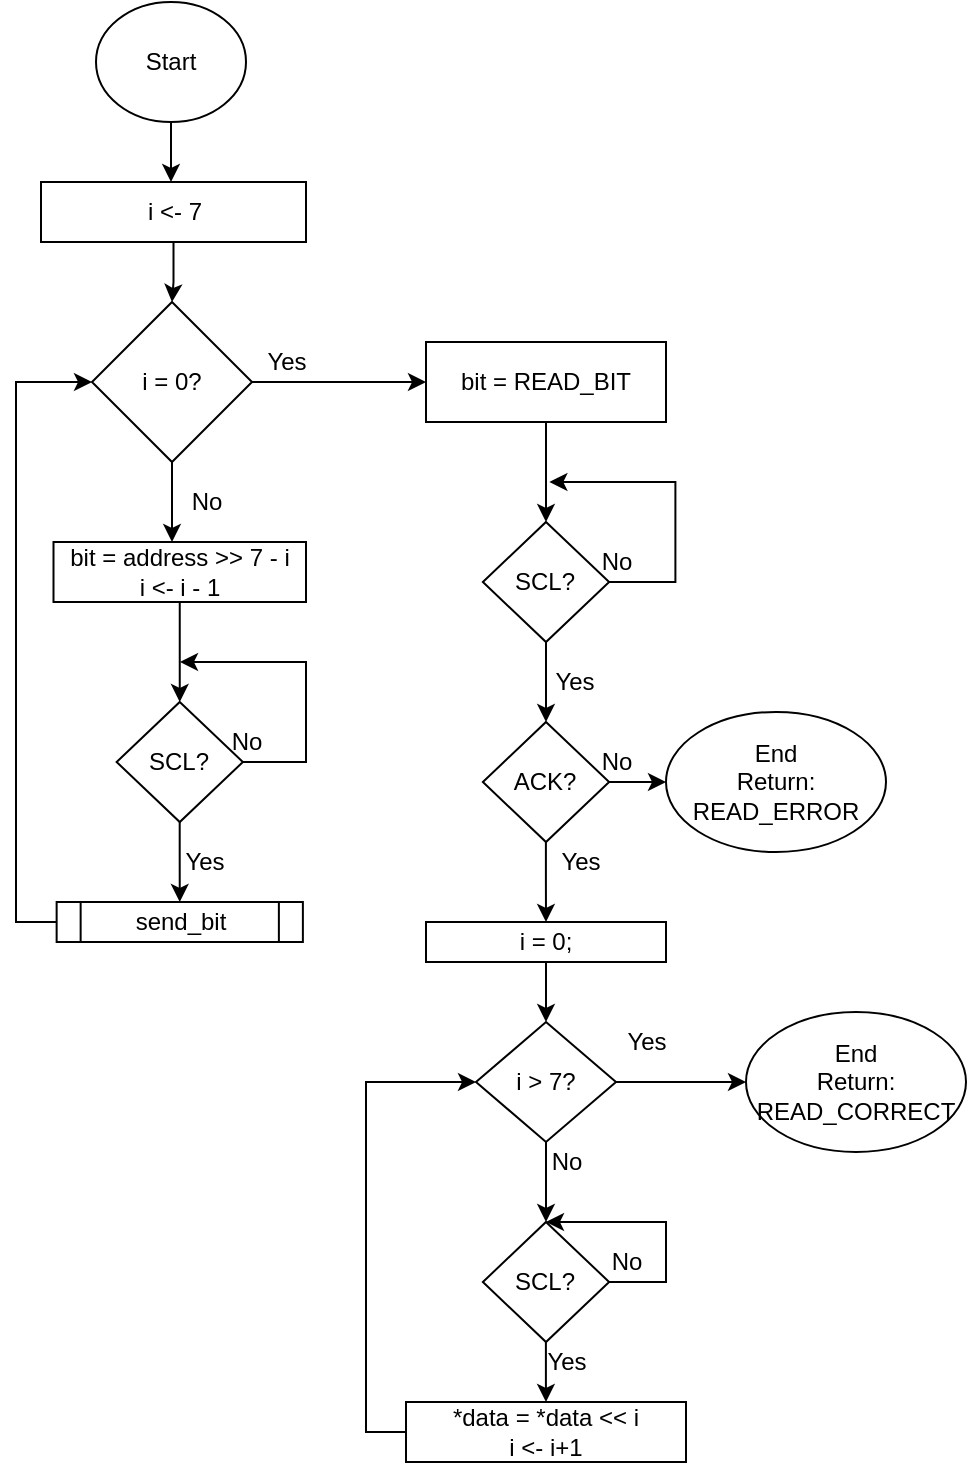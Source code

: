 <mxfile version="15.5.0" type="device"><diagram id="6Jo2jBhE2Pk8d08SSjBn" name="Page-1"><mxGraphModel dx="1426" dy="840" grid="1" gridSize="10" guides="1" tooltips="1" connect="1" arrows="1" fold="1" page="1" pageScale="1" pageWidth="850" pageHeight="1100" math="0" shadow="0"><root><mxCell id="0"/><mxCell id="1" parent="0"/><mxCell id="yUwt3YUGJ6tB4f8vCyL4-3" style="edgeStyle=orthogonalEdgeStyle;rounded=0;orthogonalLoop=1;jettySize=auto;html=1;entryX=0.5;entryY=0;entryDx=0;entryDy=0;" edge="1" parent="1" source="yUwt3YUGJ6tB4f8vCyL4-1"><mxGeometry relative="1" as="geometry"><mxPoint x="402.5" y="200" as="targetPoint"/></mxGeometry></mxCell><mxCell id="yUwt3YUGJ6tB4f8vCyL4-1" value="Start" style="ellipse;whiteSpace=wrap;html=1;" vertex="1" parent="1"><mxGeometry x="365" y="110" width="75" height="60" as="geometry"/></mxCell><mxCell id="yUwt3YUGJ6tB4f8vCyL4-7" style="edgeStyle=orthogonalEdgeStyle;rounded=0;orthogonalLoop=1;jettySize=auto;html=1;entryX=0.5;entryY=0;entryDx=0;entryDy=0;" edge="1" parent="1" source="yUwt3YUGJ6tB4f8vCyL4-4" target="yUwt3YUGJ6tB4f8vCyL4-6"><mxGeometry relative="1" as="geometry"/></mxCell><mxCell id="yUwt3YUGJ6tB4f8vCyL4-4" value="i &amp;lt;- 7" style="rounded=0;whiteSpace=wrap;html=1;" vertex="1" parent="1"><mxGeometry x="337.5" y="200" width="132.5" height="30" as="geometry"/></mxCell><mxCell id="yUwt3YUGJ6tB4f8vCyL4-8" style="edgeStyle=orthogonalEdgeStyle;rounded=0;orthogonalLoop=1;jettySize=auto;html=1;entryX=0;entryY=0.5;entryDx=0;entryDy=0;" edge="1" parent="1" source="yUwt3YUGJ6tB4f8vCyL4-6" target="yUwt3YUGJ6tB4f8vCyL4-17"><mxGeometry relative="1" as="geometry"><mxPoint x="520" y="300" as="targetPoint"/></mxGeometry></mxCell><mxCell id="yUwt3YUGJ6tB4f8vCyL4-10" style="edgeStyle=orthogonalEdgeStyle;rounded=0;orthogonalLoop=1;jettySize=auto;html=1;" edge="1" parent="1" source="yUwt3YUGJ6tB4f8vCyL4-6"><mxGeometry relative="1" as="geometry"><mxPoint x="403" y="380" as="targetPoint"/></mxGeometry></mxCell><mxCell id="yUwt3YUGJ6tB4f8vCyL4-6" value="i = 0?" style="rhombus;whiteSpace=wrap;html=1;" vertex="1" parent="1"><mxGeometry x="363" y="260" width="80" height="80" as="geometry"/></mxCell><mxCell id="yUwt3YUGJ6tB4f8vCyL4-9" value="Yes" style="text;html=1;align=center;verticalAlign=middle;resizable=0;points=[];autosize=1;strokeColor=none;fillColor=none;" vertex="1" parent="1"><mxGeometry x="445" y="280" width="30" height="20" as="geometry"/></mxCell><mxCell id="yUwt3YUGJ6tB4f8vCyL4-11" value="No" style="text;html=1;align=center;verticalAlign=middle;resizable=0;points=[];autosize=1;strokeColor=none;fillColor=none;" vertex="1" parent="1"><mxGeometry x="405" y="350" width="30" height="20" as="geometry"/></mxCell><mxCell id="yUwt3YUGJ6tB4f8vCyL4-24" style="edgeStyle=orthogonalEdgeStyle;rounded=0;orthogonalLoop=1;jettySize=auto;html=1;entryX=0.5;entryY=0;entryDx=0;entryDy=0;exitX=0.5;exitY=1;exitDx=0;exitDy=0;" edge="1" parent="1" source="yUwt3YUGJ6tB4f8vCyL4-12" target="yUwt3YUGJ6tB4f8vCyL4-21"><mxGeometry relative="1" as="geometry"/></mxCell><mxCell id="yUwt3YUGJ6tB4f8vCyL4-12" value="bit = address &amp;gt;&amp;gt; 7 - i&lt;br&gt;i &amp;lt;- i - 1" style="rounded=0;whiteSpace=wrap;html=1;" vertex="1" parent="1"><mxGeometry x="343.75" y="380" width="126.25" height="30" as="geometry"/></mxCell><mxCell id="yUwt3YUGJ6tB4f8vCyL4-15" style="edgeStyle=orthogonalEdgeStyle;rounded=0;orthogonalLoop=1;jettySize=auto;html=1;entryX=0;entryY=0.5;entryDx=0;entryDy=0;exitX=0;exitY=0.5;exitDx=0;exitDy=0;" edge="1" parent="1" source="yUwt3YUGJ6tB4f8vCyL4-13" target="yUwt3YUGJ6tB4f8vCyL4-6"><mxGeometry relative="1" as="geometry"><Array as="points"><mxPoint x="325" y="570"/><mxPoint x="325" y="300"/></Array></mxGeometry></mxCell><mxCell id="yUwt3YUGJ6tB4f8vCyL4-13" value="send_bit" style="shape=process;whiteSpace=wrap;html=1;backgroundOutline=1;" vertex="1" parent="1"><mxGeometry x="345.32" y="560" width="123.12" height="20" as="geometry"/></mxCell><mxCell id="yUwt3YUGJ6tB4f8vCyL4-19" style="edgeStyle=orthogonalEdgeStyle;rounded=0;orthogonalLoop=1;jettySize=auto;html=1;entryX=0.5;entryY=0;entryDx=0;entryDy=0;" edge="1" parent="1" source="yUwt3YUGJ6tB4f8vCyL4-17" target="yUwt3YUGJ6tB4f8vCyL4-30"><mxGeometry relative="1" as="geometry"><mxPoint x="590" y="350" as="targetPoint"/></mxGeometry></mxCell><mxCell id="yUwt3YUGJ6tB4f8vCyL4-17" value="bit = READ_BIT" style="rounded=0;whiteSpace=wrap;html=1;" vertex="1" parent="1"><mxGeometry x="530" y="280" width="120" height="40" as="geometry"/></mxCell><mxCell id="yUwt3YUGJ6tB4f8vCyL4-22" style="edgeStyle=orthogonalEdgeStyle;rounded=0;orthogonalLoop=1;jettySize=auto;html=1;entryX=0.5;entryY=0;entryDx=0;entryDy=0;" edge="1" parent="1" source="yUwt3YUGJ6tB4f8vCyL4-21" target="yUwt3YUGJ6tB4f8vCyL4-13"><mxGeometry relative="1" as="geometry"/></mxCell><mxCell id="yUwt3YUGJ6tB4f8vCyL4-25" style="edgeStyle=orthogonalEdgeStyle;rounded=0;orthogonalLoop=1;jettySize=auto;html=1;" edge="1" parent="1" source="yUwt3YUGJ6tB4f8vCyL4-21"><mxGeometry relative="1" as="geometry"><mxPoint x="407" y="440" as="targetPoint"/><Array as="points"><mxPoint x="470" y="490"/><mxPoint x="470" y="440"/></Array></mxGeometry></mxCell><mxCell id="yUwt3YUGJ6tB4f8vCyL4-21" value="SCL?" style="rhombus;whiteSpace=wrap;html=1;" vertex="1" parent="1"><mxGeometry x="375.32" y="460" width="63.12" height="60" as="geometry"/></mxCell><mxCell id="yUwt3YUGJ6tB4f8vCyL4-23" value="Yes" style="text;html=1;align=center;verticalAlign=middle;resizable=0;points=[];autosize=1;strokeColor=none;fillColor=none;" vertex="1" parent="1"><mxGeometry x="404.06" y="530" width="30" height="20" as="geometry"/></mxCell><mxCell id="yUwt3YUGJ6tB4f8vCyL4-26" value="No" style="text;html=1;align=center;verticalAlign=middle;resizable=0;points=[];autosize=1;strokeColor=none;fillColor=none;" vertex="1" parent="1"><mxGeometry x="425" y="470" width="30" height="20" as="geometry"/></mxCell><mxCell id="yUwt3YUGJ6tB4f8vCyL4-28" style="edgeStyle=orthogonalEdgeStyle;rounded=0;orthogonalLoop=1;jettySize=auto;html=1;" edge="1" parent="1" source="yUwt3YUGJ6tB4f8vCyL4-30" target="yUwt3YUGJ6tB4f8vCyL4-33"><mxGeometry relative="1" as="geometry"><mxPoint x="590" y="470" as="targetPoint"/></mxGeometry></mxCell><mxCell id="yUwt3YUGJ6tB4f8vCyL4-29" style="edgeStyle=orthogonalEdgeStyle;rounded=0;orthogonalLoop=1;jettySize=auto;html=1;" edge="1" parent="1" source="yUwt3YUGJ6tB4f8vCyL4-30"><mxGeometry relative="1" as="geometry"><mxPoint x="591.68" y="350" as="targetPoint"/><Array as="points"><mxPoint x="654.68" y="400"/><mxPoint x="654.68" y="350"/></Array></mxGeometry></mxCell><mxCell id="yUwt3YUGJ6tB4f8vCyL4-30" value="SCL?" style="rhombus;whiteSpace=wrap;html=1;" vertex="1" parent="1"><mxGeometry x="558.44" y="370" width="63.12" height="60" as="geometry"/></mxCell><mxCell id="yUwt3YUGJ6tB4f8vCyL4-31" value="Yes" style="text;html=1;align=center;verticalAlign=middle;resizable=0;points=[];autosize=1;strokeColor=none;fillColor=none;" vertex="1" parent="1"><mxGeometry x="588.74" y="440" width="30" height="20" as="geometry"/></mxCell><mxCell id="yUwt3YUGJ6tB4f8vCyL4-32" value="No" style="text;html=1;align=center;verticalAlign=middle;resizable=0;points=[];autosize=1;strokeColor=none;fillColor=none;" vertex="1" parent="1"><mxGeometry x="609.68" y="380" width="30" height="20" as="geometry"/></mxCell><mxCell id="yUwt3YUGJ6tB4f8vCyL4-35" style="edgeStyle=orthogonalEdgeStyle;rounded=0;orthogonalLoop=1;jettySize=auto;html=1;entryX=0;entryY=0.5;entryDx=0;entryDy=0;" edge="1" parent="1" source="yUwt3YUGJ6tB4f8vCyL4-33" target="yUwt3YUGJ6tB4f8vCyL4-37"><mxGeometry relative="1" as="geometry"><mxPoint x="650" y="500" as="targetPoint"/></mxGeometry></mxCell><mxCell id="yUwt3YUGJ6tB4f8vCyL4-38" style="edgeStyle=orthogonalEdgeStyle;rounded=0;orthogonalLoop=1;jettySize=auto;html=1;entryX=0.5;entryY=0;entryDx=0;entryDy=0;" edge="1" parent="1" source="yUwt3YUGJ6tB4f8vCyL4-33" target="yUwt3YUGJ6tB4f8vCyL4-34"><mxGeometry relative="1" as="geometry"/></mxCell><mxCell id="yUwt3YUGJ6tB4f8vCyL4-33" value="ACK?" style="rhombus;whiteSpace=wrap;html=1;" vertex="1" parent="1"><mxGeometry x="558.44" y="470" width="63.12" height="60" as="geometry"/></mxCell><mxCell id="yUwt3YUGJ6tB4f8vCyL4-41" style="edgeStyle=orthogonalEdgeStyle;rounded=0;orthogonalLoop=1;jettySize=auto;html=1;entryX=0.5;entryY=0;entryDx=0;entryDy=0;" edge="1" parent="1" source="yUwt3YUGJ6tB4f8vCyL4-34" target="yUwt3YUGJ6tB4f8vCyL4-40"><mxGeometry relative="1" as="geometry"/></mxCell><mxCell id="yUwt3YUGJ6tB4f8vCyL4-34" value="i = 0;" style="rounded=0;whiteSpace=wrap;html=1;" vertex="1" parent="1"><mxGeometry x="530" y="570" width="120" height="20" as="geometry"/></mxCell><mxCell id="yUwt3YUGJ6tB4f8vCyL4-36" value="No" style="text;html=1;align=center;verticalAlign=middle;resizable=0;points=[];autosize=1;strokeColor=none;fillColor=none;" vertex="1" parent="1"><mxGeometry x="609.68" y="480" width="30" height="20" as="geometry"/></mxCell><mxCell id="yUwt3YUGJ6tB4f8vCyL4-37" value="End&lt;br&gt;Return: READ_ERROR" style="ellipse;whiteSpace=wrap;html=1;" vertex="1" parent="1"><mxGeometry x="650" y="465" width="110" height="70" as="geometry"/></mxCell><mxCell id="yUwt3YUGJ6tB4f8vCyL4-39" value="Yes" style="text;html=1;align=center;verticalAlign=middle;resizable=0;points=[];autosize=1;strokeColor=none;fillColor=none;" vertex="1" parent="1"><mxGeometry x="591.56" y="530" width="30" height="20" as="geometry"/></mxCell><mxCell id="yUwt3YUGJ6tB4f8vCyL4-42" style="edgeStyle=orthogonalEdgeStyle;rounded=0;orthogonalLoop=1;jettySize=auto;html=1;entryX=0;entryY=0.5;entryDx=0;entryDy=0;" edge="1" parent="1" source="yUwt3YUGJ6tB4f8vCyL4-40" target="yUwt3YUGJ6tB4f8vCyL4-44"><mxGeometry relative="1" as="geometry"><mxPoint x="690" y="650" as="targetPoint"/></mxGeometry></mxCell><mxCell id="yUwt3YUGJ6tB4f8vCyL4-45" style="edgeStyle=orthogonalEdgeStyle;rounded=0;orthogonalLoop=1;jettySize=auto;html=1;entryX=0.5;entryY=0;entryDx=0;entryDy=0;" edge="1" parent="1" source="yUwt3YUGJ6tB4f8vCyL4-40" target="yUwt3YUGJ6tB4f8vCyL4-47"><mxGeometry relative="1" as="geometry"><mxPoint x="590" y="710" as="targetPoint"/></mxGeometry></mxCell><mxCell id="yUwt3YUGJ6tB4f8vCyL4-40" value="i &amp;gt; 7?" style="rhombus;whiteSpace=wrap;html=1;" vertex="1" parent="1"><mxGeometry x="555" y="620" width="70" height="60" as="geometry"/></mxCell><mxCell id="yUwt3YUGJ6tB4f8vCyL4-43" value="Yes" style="text;html=1;align=center;verticalAlign=middle;resizable=0;points=[];autosize=1;strokeColor=none;fillColor=none;" vertex="1" parent="1"><mxGeometry x="625" y="620" width="30" height="20" as="geometry"/></mxCell><mxCell id="yUwt3YUGJ6tB4f8vCyL4-44" value="End&lt;br&gt;Return: READ_CORRECT" style="ellipse;whiteSpace=wrap;html=1;" vertex="1" parent="1"><mxGeometry x="690" y="615" width="110" height="70" as="geometry"/></mxCell><mxCell id="yUwt3YUGJ6tB4f8vCyL4-46" value="No" style="text;html=1;align=center;verticalAlign=middle;resizable=0;points=[];autosize=1;strokeColor=none;fillColor=none;" vertex="1" parent="1"><mxGeometry x="585" y="680" width="30" height="20" as="geometry"/></mxCell><mxCell id="yUwt3YUGJ6tB4f8vCyL4-48" style="edgeStyle=orthogonalEdgeStyle;rounded=0;orthogonalLoop=1;jettySize=auto;html=1;" edge="1" parent="1" source="yUwt3YUGJ6tB4f8vCyL4-47" target="yUwt3YUGJ6tB4f8vCyL4-47"><mxGeometry relative="1" as="geometry"><mxPoint x="630" y="720" as="targetPoint"/><Array as="points"><mxPoint x="650" y="750"/><mxPoint x="650" y="720"/></Array></mxGeometry></mxCell><mxCell id="yUwt3YUGJ6tB4f8vCyL4-50" style="edgeStyle=orthogonalEdgeStyle;rounded=0;orthogonalLoop=1;jettySize=auto;html=1;entryX=0.5;entryY=0;entryDx=0;entryDy=0;" edge="1" parent="1" source="yUwt3YUGJ6tB4f8vCyL4-47" target="yUwt3YUGJ6tB4f8vCyL4-52"><mxGeometry relative="1" as="geometry"><mxPoint x="590" y="810" as="targetPoint"/></mxGeometry></mxCell><mxCell id="yUwt3YUGJ6tB4f8vCyL4-47" value="SCL?" style="rhombus;whiteSpace=wrap;html=1;" vertex="1" parent="1"><mxGeometry x="558.44" y="720" width="63.12" height="60" as="geometry"/></mxCell><mxCell id="yUwt3YUGJ6tB4f8vCyL4-49" value="No" style="text;html=1;align=center;verticalAlign=middle;resizable=0;points=[];autosize=1;strokeColor=none;fillColor=none;" vertex="1" parent="1"><mxGeometry x="615" y="730" width="30" height="20" as="geometry"/></mxCell><mxCell id="yUwt3YUGJ6tB4f8vCyL4-51" value="Yes" style="text;html=1;align=center;verticalAlign=middle;resizable=0;points=[];autosize=1;strokeColor=none;fillColor=none;" vertex="1" parent="1"><mxGeometry x="585" y="780" width="30" height="20" as="geometry"/></mxCell><mxCell id="yUwt3YUGJ6tB4f8vCyL4-54" style="edgeStyle=orthogonalEdgeStyle;rounded=0;orthogonalLoop=1;jettySize=auto;html=1;entryX=0;entryY=0.5;entryDx=0;entryDy=0;exitX=0;exitY=0.5;exitDx=0;exitDy=0;" edge="1" parent="1" source="yUwt3YUGJ6tB4f8vCyL4-52" target="yUwt3YUGJ6tB4f8vCyL4-40"><mxGeometry relative="1" as="geometry"/></mxCell><mxCell id="yUwt3YUGJ6tB4f8vCyL4-52" value="*data = *data &amp;lt;&amp;lt; i&lt;br&gt;i &amp;lt;- i+1" style="rounded=0;whiteSpace=wrap;html=1;" vertex="1" parent="1"><mxGeometry x="520" y="810" width="140" height="30" as="geometry"/></mxCell></root></mxGraphModel></diagram></mxfile>